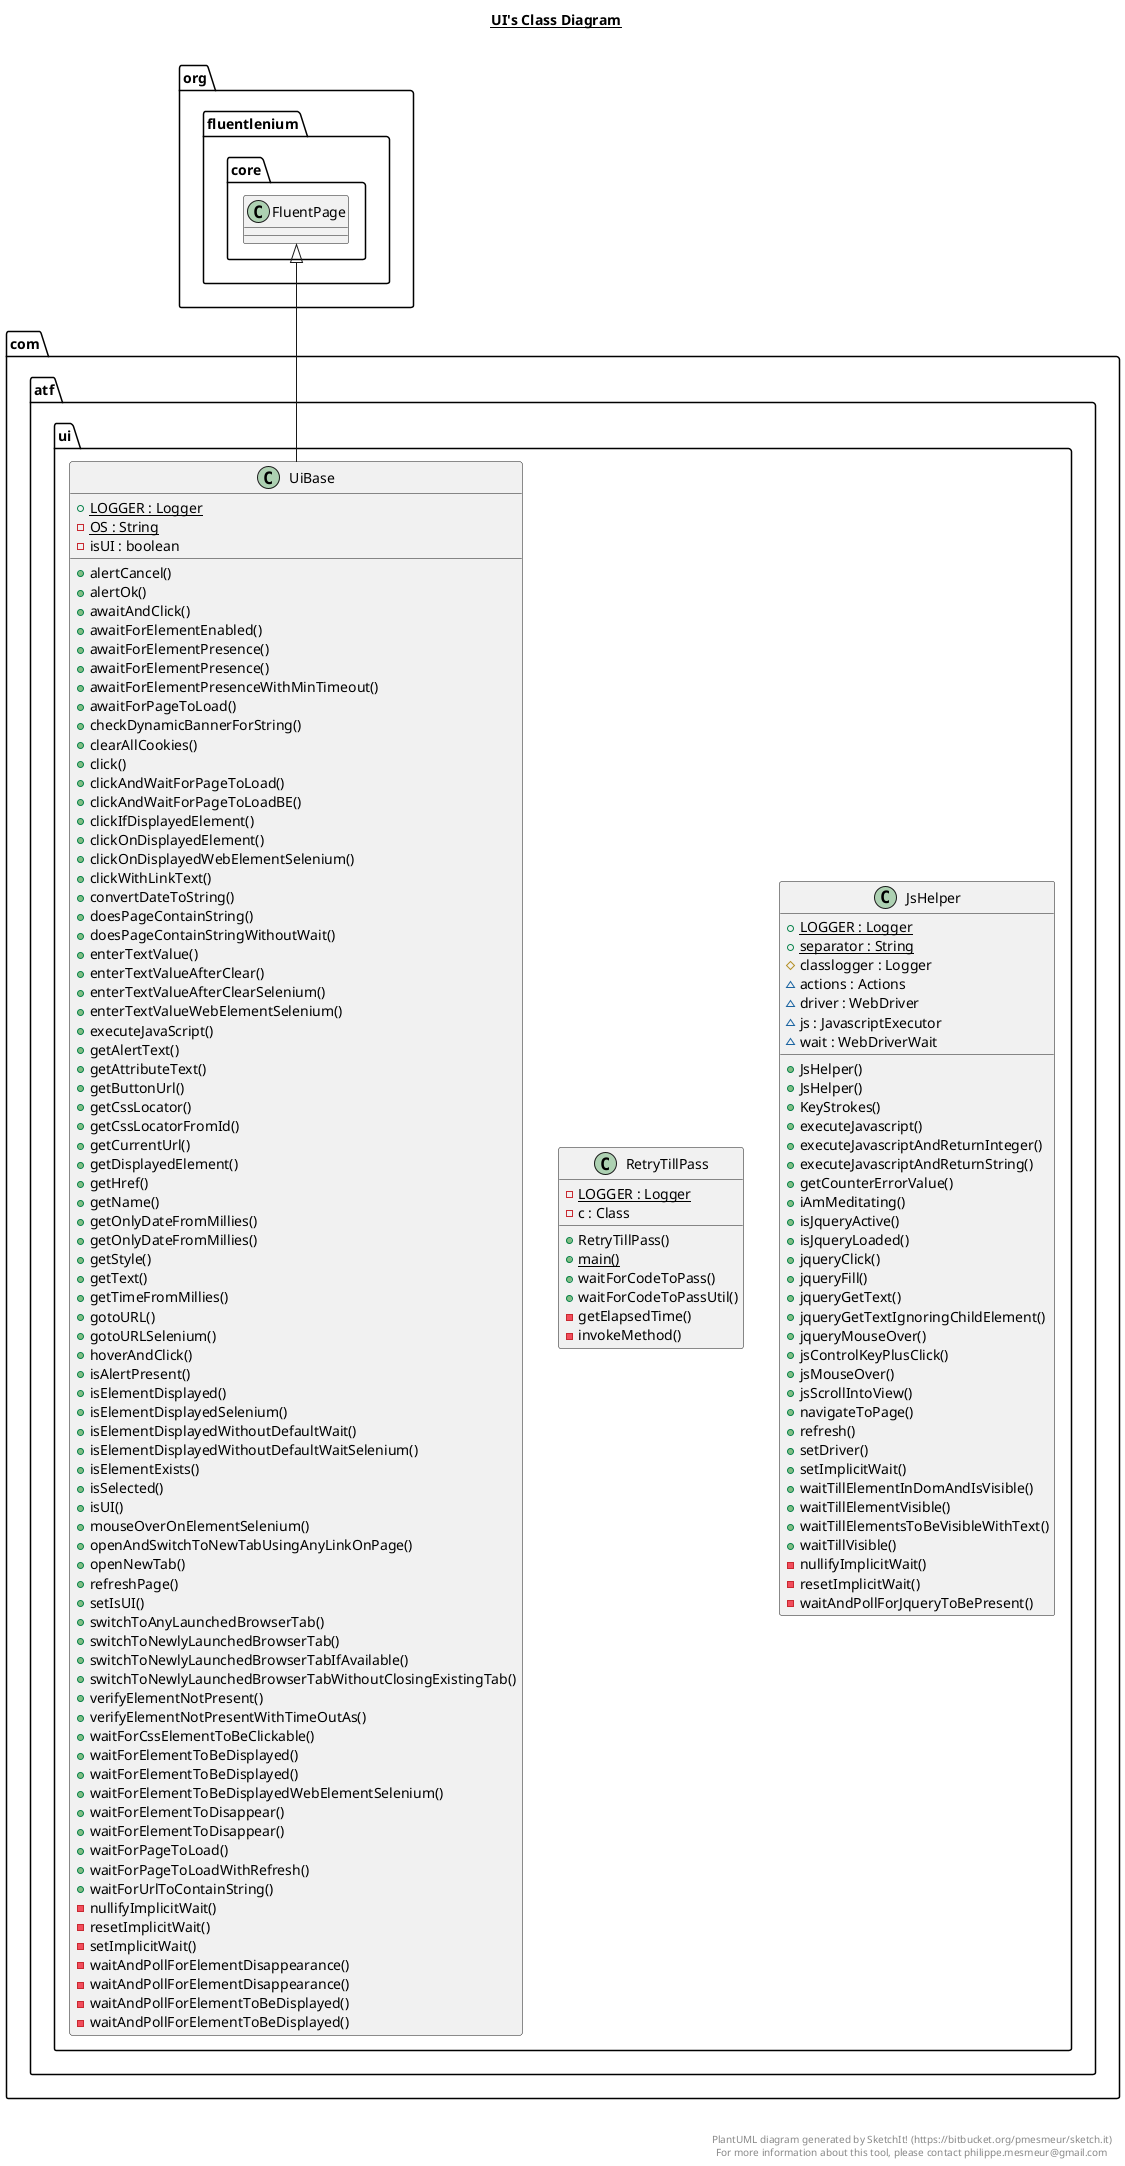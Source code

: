 @startuml

title __UI's Class Diagram__\n

  namespace com.atf.ui {
    class com.atf.ui.JsHelper {
        {static} + LOGGER : Logger
        {static} + separator : String
        # classlogger : Logger
        ~ actions : Actions
        ~ driver : WebDriver
        ~ js : JavascriptExecutor
        ~ wait : WebDriverWait
        + JsHelper()
        + JsHelper()
        + KeyStrokes()
        + executeJavascript()
        + executeJavascriptAndReturnInteger()
        + executeJavascriptAndReturnString()
        + getCounterErrorValue()
        + iAmMeditating()
        + isJqueryActive()
        + isJqueryLoaded()
        + jqueryClick()
        + jqueryFill()
        + jqueryGetText()
        + jqueryGetTextIgnoringChildElement()
        + jqueryMouseOver()
        + jsControlKeyPlusClick()
        + jsMouseOver()
        + jsScrollIntoView()
        + navigateToPage()
        + refresh()
        + setDriver()
        + setImplicitWait()
        + waitTillElementInDomAndIsVisible()
        + waitTillElementVisible()
        + waitTillElementsToBeVisibleWithText()
        + waitTillVisible()
        - nullifyImplicitWait()
        - resetImplicitWait()
        - waitAndPollForJqueryToBePresent()
    }
  }
  

  namespace com.atf.ui {
    class com.atf.ui.RetryTillPass {
        {static} - LOGGER : Logger
        - c : Class
        + RetryTillPass()
        {static} + main()
        + waitForCodeToPass()
        + waitForCodeToPassUtil()
        - getElapsedTime()
        - invokeMethod()
    }
  }
  

  namespace com.atf.ui {
    class com.atf.ui.UiBase {
        {static} + LOGGER : Logger
        {static} - OS : String
        - isUI : boolean
        + alertCancel()
        + alertOk()
        + awaitAndClick()
        + awaitForElementEnabled()
        + awaitForElementPresence()
        + awaitForElementPresence()
        + awaitForElementPresenceWithMinTimeout()
        + awaitForPageToLoad()
        + checkDynamicBannerForString()
        + clearAllCookies()
        + click()
        + clickAndWaitForPageToLoad()
        + clickAndWaitForPageToLoadBE()
        + clickIfDisplayedElement()
        + clickOnDisplayedElement()
        + clickOnDisplayedWebElementSelenium()
        + clickWithLinkText()
        + convertDateToString()
        + doesPageContainString()
        + doesPageContainStringWithoutWait()
        + enterTextValue()
        + enterTextValueAfterClear()
        + enterTextValueAfterClearSelenium()
        + enterTextValueWebElementSelenium()
        + executeJavaScript()
        + getAlertText()
        + getAttributeText()
        + getButtonUrl()
        + getCssLocator()
        + getCssLocatorFromId()
        + getCurrentUrl()
        + getDisplayedElement()
        + getHref()
        + getName()
        + getOnlyDateFromMillies()
        + getOnlyDateFromMillies()
        + getStyle()
        + getText()
        + getTimeFromMillies()
        + gotoURL()
        + gotoURLSelenium()
        + hoverAndClick()
        + isAlertPresent()
        + isElementDisplayed()
        + isElementDisplayedSelenium()
        + isElementDisplayedWithoutDefaultWait()
        + isElementDisplayedWithoutDefaultWaitSelenium()
        + isElementExists()
        + isSelected()
        + isUI()
        + mouseOverOnElementSelenium()
        + openAndSwitchToNewTabUsingAnyLinkOnPage()
        + openNewTab()
        + refreshPage()
        + setIsUI()
        + switchToAnyLaunchedBrowserTab()
        + switchToNewlyLaunchedBrowserTab()
        + switchToNewlyLaunchedBrowserTabIfAvailable()
        + switchToNewlyLaunchedBrowserTabWithoutClosingExistingTab()
        + verifyElementNotPresent()
        + verifyElementNotPresentWithTimeOutAs()
        + waitForCssElementToBeClickable()
        + waitForElementToBeDisplayed()
        + waitForElementToBeDisplayed()
        + waitForElementToBeDisplayedWebElementSelenium()
        + waitForElementToDisappear()
        + waitForElementToDisappear()
        + waitForPageToLoad()
        + waitForPageToLoadWithRefresh()
        + waitForUrlToContainString()
        - nullifyImplicitWait()
        - resetImplicitWait()
        - setImplicitWait()
        - waitAndPollForElementDisappearance()
        - waitAndPollForElementDisappearance()
        - waitAndPollForElementToBeDisplayed()
        - waitAndPollForElementToBeDisplayed()
    }
  }
  

  com.atf.ui.UiBase -up-|> org.fluentlenium.core.FluentPage


right footer


PlantUML diagram generated by SketchIt! (https://bitbucket.org/pmesmeur/sketch.it)
For more information about this tool, please contact philippe.mesmeur@gmail.com
endfooter

@enduml
